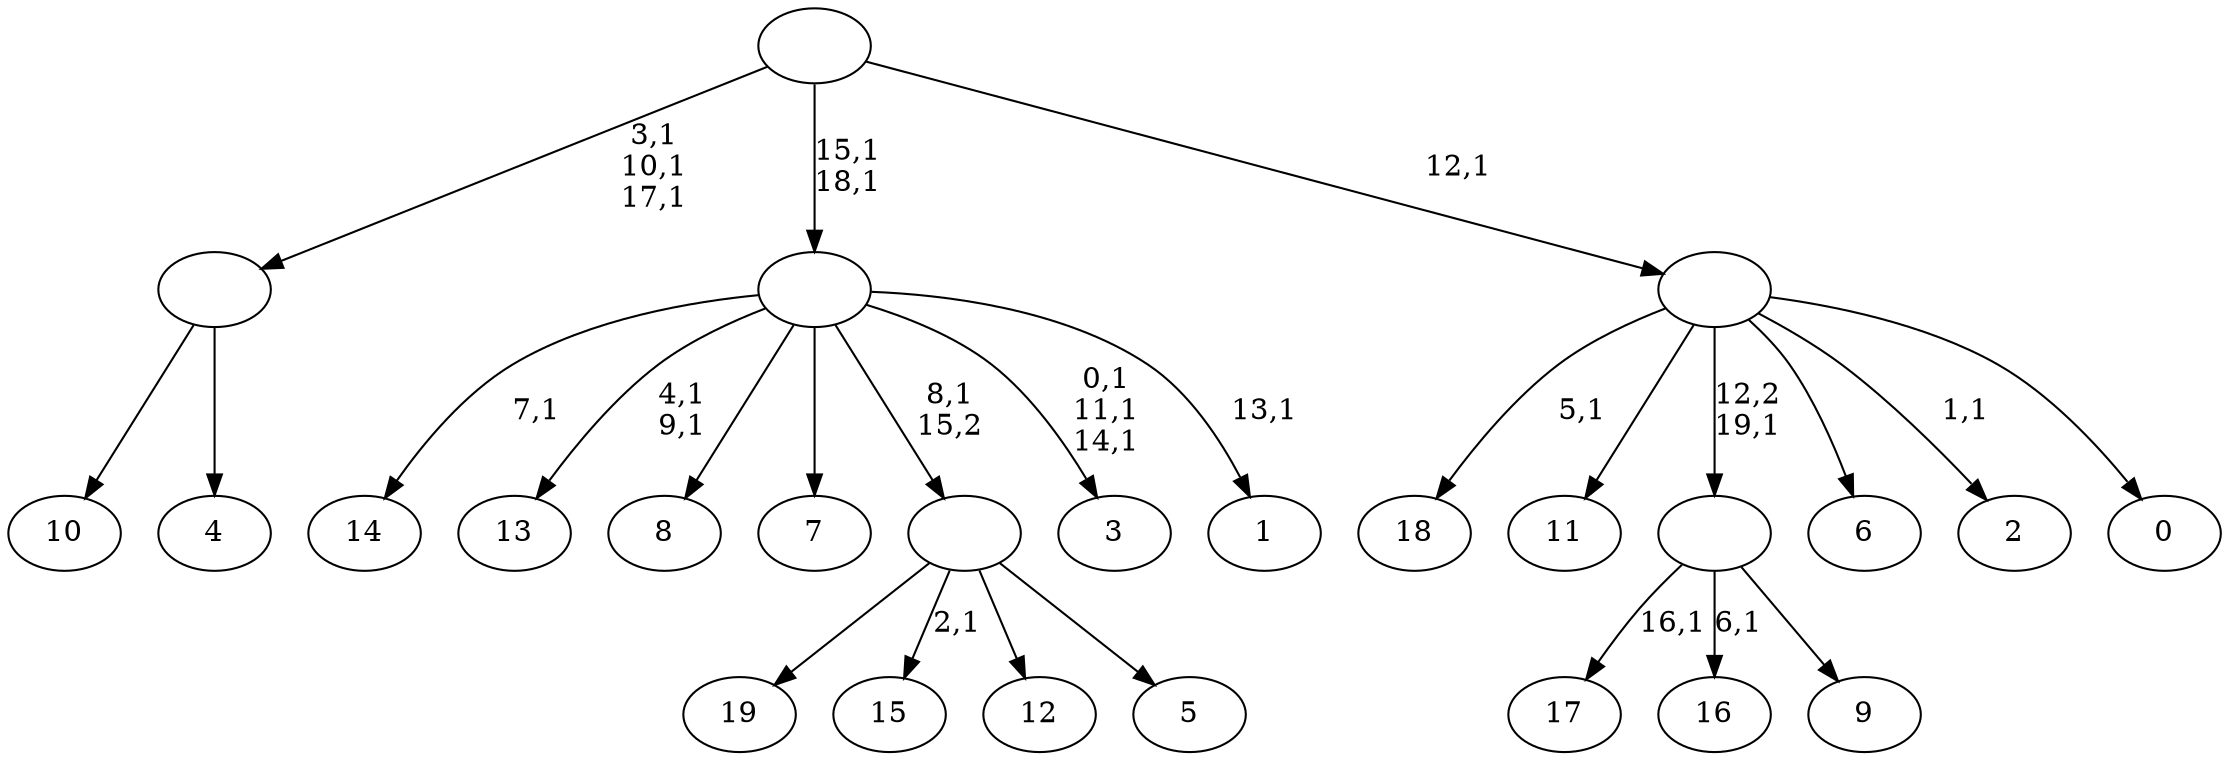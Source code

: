 digraph T {
	40 [label="19"]
	39 [label="18"]
	37 [label="17"]
	35 [label="16"]
	33 [label="15"]
	31 [label="14"]
	29 [label="13"]
	26 [label="12"]
	25 [label="11"]
	24 [label="10"]
	23 [label="9"]
	22 [label=""]
	21 [label="8"]
	20 [label="7"]
	19 [label="6"]
	18 [label="5"]
	17 [label=""]
	16 [label="4"]
	15 [label=""]
	12 [label="3"]
	8 [label="2"]
	6 [label="1"]
	4 [label=""]
	2 [label="0"]
	1 [label=""]
	0 [label=""]
	22 -> 35 [label="6,1"]
	22 -> 37 [label="16,1"]
	22 -> 23 [label=""]
	17 -> 33 [label="2,1"]
	17 -> 40 [label=""]
	17 -> 26 [label=""]
	17 -> 18 [label=""]
	15 -> 24 [label=""]
	15 -> 16 [label=""]
	4 -> 6 [label="13,1"]
	4 -> 12 [label="0,1\n11,1\n14,1"]
	4 -> 29 [label="4,1\n9,1"]
	4 -> 31 [label="7,1"]
	4 -> 21 [label=""]
	4 -> 20 [label=""]
	4 -> 17 [label="8,1\n15,2"]
	1 -> 8 [label="1,1"]
	1 -> 39 [label="5,1"]
	1 -> 25 [label=""]
	1 -> 22 [label="12,2\n19,1"]
	1 -> 19 [label=""]
	1 -> 2 [label=""]
	0 -> 4 [label="15,1\n18,1"]
	0 -> 15 [label="3,1\n10,1\n17,1"]
	0 -> 1 [label="12,1"]
}
